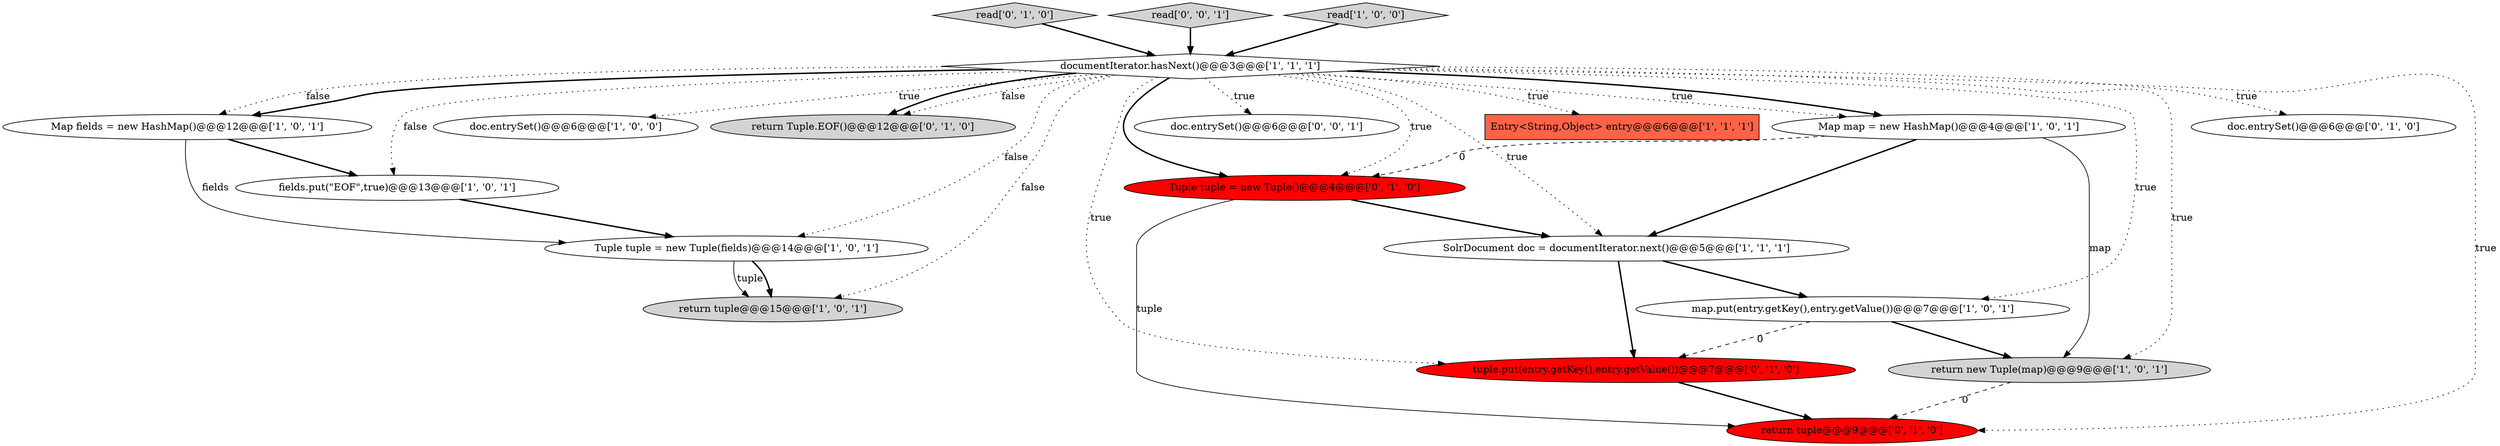 digraph {
4 [style = filled, label = "map.put(entry.getKey(),entry.getValue())@@@7@@@['1', '0', '1']", fillcolor = white, shape = ellipse image = "AAA0AAABBB1BBB"];
0 [style = filled, label = "SolrDocument doc = documentIterator.next()@@@5@@@['1', '1', '1']", fillcolor = white, shape = ellipse image = "AAA0AAABBB1BBB"];
6 [style = filled, label = "doc.entrySet()@@@6@@@['1', '0', '0']", fillcolor = white, shape = ellipse image = "AAA0AAABBB1BBB"];
16 [style = filled, label = "return Tuple.EOF()@@@12@@@['0', '1', '0']", fillcolor = lightgray, shape = ellipse image = "AAA0AAABBB2BBB"];
10 [style = filled, label = "documentIterator.hasNext()@@@3@@@['1', '1', '1']", fillcolor = white, shape = diamond image = "AAA0AAABBB1BBB"];
1 [style = filled, label = "return tuple@@@15@@@['1', '0', '1']", fillcolor = lightgray, shape = ellipse image = "AAA0AAABBB1BBB"];
9 [style = filled, label = "Tuple tuple = new Tuple(fields)@@@14@@@['1', '0', '1']", fillcolor = white, shape = ellipse image = "AAA0AAABBB1BBB"];
2 [style = filled, label = "Map fields = new HashMap()@@@12@@@['1', '0', '1']", fillcolor = white, shape = ellipse image = "AAA0AAABBB1BBB"];
17 [style = filled, label = "read['0', '1', '0']", fillcolor = lightgray, shape = diamond image = "AAA0AAABBB2BBB"];
11 [style = filled, label = "Map map = new HashMap()@@@4@@@['1', '0', '1']", fillcolor = white, shape = ellipse image = "AAA0AAABBB1BBB"];
18 [style = filled, label = "doc.entrySet()@@@6@@@['0', '0', '1']", fillcolor = white, shape = ellipse image = "AAA0AAABBB3BBB"];
5 [style = filled, label = "return new Tuple(map)@@@9@@@['1', '0', '1']", fillcolor = lightgray, shape = ellipse image = "AAA0AAABBB1BBB"];
7 [style = filled, label = "fields.put(\"EOF\",true)@@@13@@@['1', '0', '1']", fillcolor = white, shape = ellipse image = "AAA0AAABBB1BBB"];
8 [style = filled, label = "Entry<String,Object> entry@@@6@@@['1', '1', '1']", fillcolor = tomato, shape = box image = "AAA0AAABBB1BBB"];
12 [style = filled, label = "tuple.put(entry.getKey(),entry.getValue())@@@7@@@['0', '1', '0']", fillcolor = red, shape = ellipse image = "AAA1AAABBB2BBB"];
14 [style = filled, label = "Tuple tuple = new Tuple()@@@4@@@['0', '1', '0']", fillcolor = red, shape = ellipse image = "AAA1AAABBB2BBB"];
13 [style = filled, label = "doc.entrySet()@@@6@@@['0', '1', '0']", fillcolor = white, shape = ellipse image = "AAA0AAABBB2BBB"];
15 [style = filled, label = "return tuple@@@9@@@['0', '1', '0']", fillcolor = red, shape = ellipse image = "AAA1AAABBB2BBB"];
19 [style = filled, label = "read['0', '0', '1']", fillcolor = lightgray, shape = diamond image = "AAA0AAABBB3BBB"];
3 [style = filled, label = "read['1', '0', '0']", fillcolor = lightgray, shape = diamond image = "AAA0AAABBB1BBB"];
10->1 [style = dotted, label="false"];
10->7 [style = dotted, label="false"];
10->18 [style = dotted, label="true"];
17->10 [style = bold, label=""];
10->8 [style = dotted, label="true"];
10->6 [style = dotted, label="true"];
10->12 [style = dotted, label="true"];
9->1 [style = solid, label="tuple"];
10->14 [style = bold, label=""];
0->12 [style = bold, label=""];
12->15 [style = bold, label=""];
10->2 [style = dotted, label="false"];
19->10 [style = bold, label=""];
10->5 [style = dotted, label="true"];
4->12 [style = dashed, label="0"];
10->14 [style = dotted, label="true"];
10->15 [style = dotted, label="true"];
7->9 [style = bold, label=""];
3->10 [style = bold, label=""];
11->0 [style = bold, label=""];
10->16 [style = bold, label=""];
10->13 [style = dotted, label="true"];
14->0 [style = bold, label=""];
10->11 [style = dotted, label="true"];
0->4 [style = bold, label=""];
14->15 [style = solid, label="tuple"];
2->9 [style = solid, label="fields"];
11->14 [style = dashed, label="0"];
10->0 [style = dotted, label="true"];
10->9 [style = dotted, label="false"];
10->2 [style = bold, label=""];
11->5 [style = solid, label="map"];
2->7 [style = bold, label=""];
10->4 [style = dotted, label="true"];
10->16 [style = dotted, label="false"];
9->1 [style = bold, label=""];
5->15 [style = dashed, label="0"];
4->5 [style = bold, label=""];
10->11 [style = bold, label=""];
}
